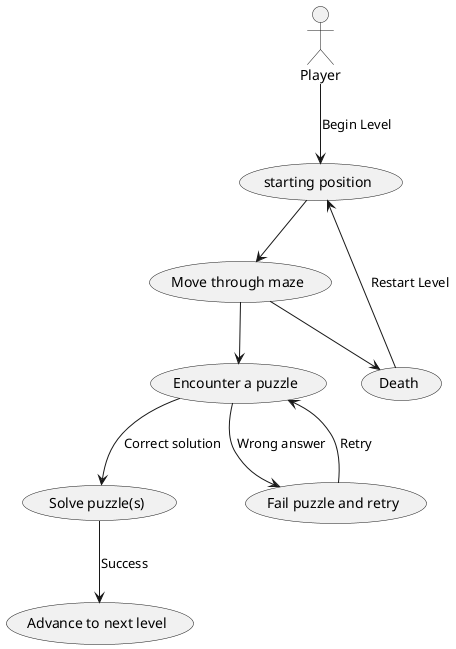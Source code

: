 @startuml
actor Player

usecase "starting position" as Start
usecase "Move through maze" as Move
usecase "Encounter a puzzle" as EncounterPuzzle
usecase "Solve puzzle(s)" as SolvePuzzle
usecase "Fail puzzle and retry" as FailPuzzle
usecase "Advance to next level" as AdvanceLevel
usecase "Death"

Player --> Start : "Begin Level"
Start --> Move
Move --> EncounterPuzzle
Move --> Death
Death --> Start : "Restart Level"
EncounterPuzzle --> SolvePuzzle : "Correct solution"
SolvePuzzle --> AdvanceLevel : "Success"
EncounterPuzzle --> FailPuzzle : "Wrong answer"
FailPuzzle --> EncounterPuzzle : "Retry"

@endum
